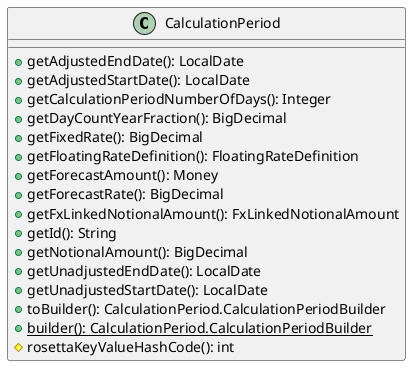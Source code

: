 @startuml

    class CalculationPeriod [[CalculationPeriod.html]] {
        +getAdjustedEndDate(): LocalDate
        +getAdjustedStartDate(): LocalDate
        +getCalculationPeriodNumberOfDays(): Integer
        +getDayCountYearFraction(): BigDecimal
        +getFixedRate(): BigDecimal
        +getFloatingRateDefinition(): FloatingRateDefinition
        +getForecastAmount(): Money
        +getForecastRate(): BigDecimal
        +getFxLinkedNotionalAmount(): FxLinkedNotionalAmount
        +getId(): String
        +getNotionalAmount(): BigDecimal
        +getUnadjustedEndDate(): LocalDate
        +getUnadjustedStartDate(): LocalDate
        +toBuilder(): CalculationPeriod.CalculationPeriodBuilder
        {static} +builder(): CalculationPeriod.CalculationPeriodBuilder
        #rosettaKeyValueHashCode(): int
    }

@enduml
